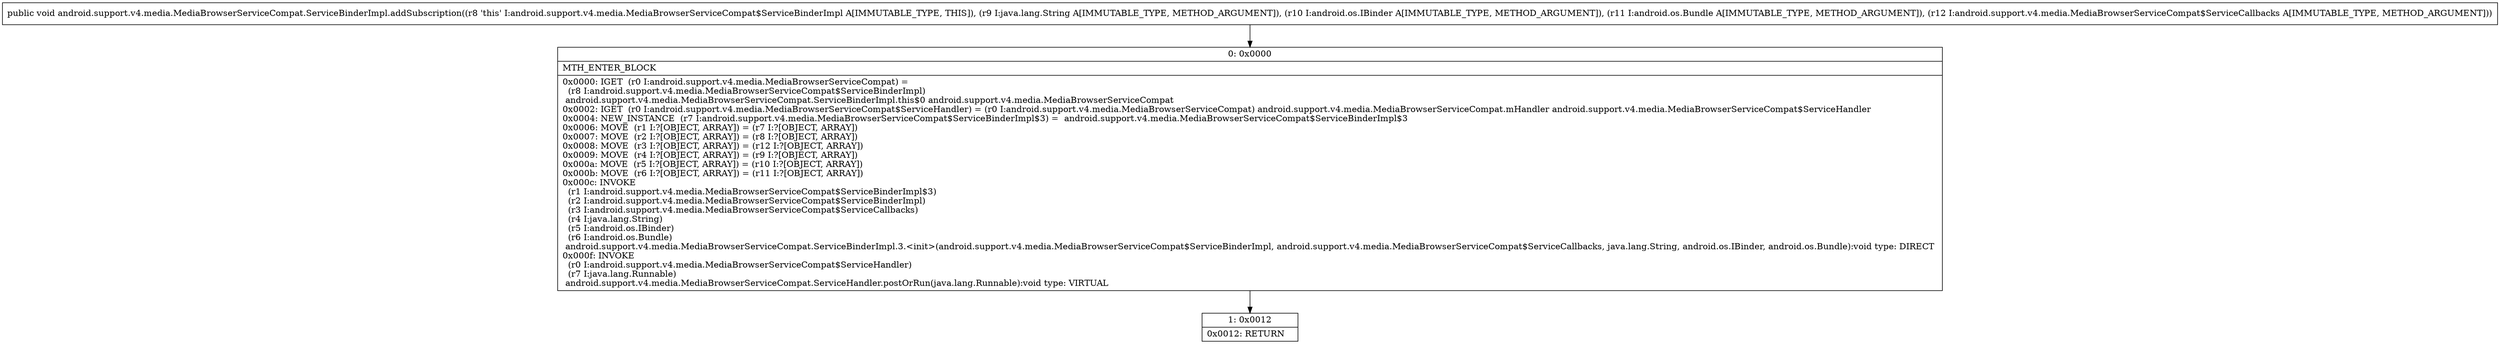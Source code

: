 digraph "CFG forandroid.support.v4.media.MediaBrowserServiceCompat.ServiceBinderImpl.addSubscription(Ljava\/lang\/String;Landroid\/os\/IBinder;Landroid\/os\/Bundle;Landroid\/support\/v4\/media\/MediaBrowserServiceCompat$ServiceCallbacks;)V" {
Node_0 [shape=record,label="{0\:\ 0x0000|MTH_ENTER_BLOCK\l|0x0000: IGET  (r0 I:android.support.v4.media.MediaBrowserServiceCompat) = \l  (r8 I:android.support.v4.media.MediaBrowserServiceCompat$ServiceBinderImpl)\l android.support.v4.media.MediaBrowserServiceCompat.ServiceBinderImpl.this$0 android.support.v4.media.MediaBrowserServiceCompat \l0x0002: IGET  (r0 I:android.support.v4.media.MediaBrowserServiceCompat$ServiceHandler) = (r0 I:android.support.v4.media.MediaBrowserServiceCompat) android.support.v4.media.MediaBrowserServiceCompat.mHandler android.support.v4.media.MediaBrowserServiceCompat$ServiceHandler \l0x0004: NEW_INSTANCE  (r7 I:android.support.v4.media.MediaBrowserServiceCompat$ServiceBinderImpl$3) =  android.support.v4.media.MediaBrowserServiceCompat$ServiceBinderImpl$3 \l0x0006: MOVE  (r1 I:?[OBJECT, ARRAY]) = (r7 I:?[OBJECT, ARRAY]) \l0x0007: MOVE  (r2 I:?[OBJECT, ARRAY]) = (r8 I:?[OBJECT, ARRAY]) \l0x0008: MOVE  (r3 I:?[OBJECT, ARRAY]) = (r12 I:?[OBJECT, ARRAY]) \l0x0009: MOVE  (r4 I:?[OBJECT, ARRAY]) = (r9 I:?[OBJECT, ARRAY]) \l0x000a: MOVE  (r5 I:?[OBJECT, ARRAY]) = (r10 I:?[OBJECT, ARRAY]) \l0x000b: MOVE  (r6 I:?[OBJECT, ARRAY]) = (r11 I:?[OBJECT, ARRAY]) \l0x000c: INVOKE  \l  (r1 I:android.support.v4.media.MediaBrowserServiceCompat$ServiceBinderImpl$3)\l  (r2 I:android.support.v4.media.MediaBrowserServiceCompat$ServiceBinderImpl)\l  (r3 I:android.support.v4.media.MediaBrowserServiceCompat$ServiceCallbacks)\l  (r4 I:java.lang.String)\l  (r5 I:android.os.IBinder)\l  (r6 I:android.os.Bundle)\l android.support.v4.media.MediaBrowserServiceCompat.ServiceBinderImpl.3.\<init\>(android.support.v4.media.MediaBrowserServiceCompat$ServiceBinderImpl, android.support.v4.media.MediaBrowserServiceCompat$ServiceCallbacks, java.lang.String, android.os.IBinder, android.os.Bundle):void type: DIRECT \l0x000f: INVOKE  \l  (r0 I:android.support.v4.media.MediaBrowserServiceCompat$ServiceHandler)\l  (r7 I:java.lang.Runnable)\l android.support.v4.media.MediaBrowserServiceCompat.ServiceHandler.postOrRun(java.lang.Runnable):void type: VIRTUAL \l}"];
Node_1 [shape=record,label="{1\:\ 0x0012|0x0012: RETURN   \l}"];
MethodNode[shape=record,label="{public void android.support.v4.media.MediaBrowserServiceCompat.ServiceBinderImpl.addSubscription((r8 'this' I:android.support.v4.media.MediaBrowserServiceCompat$ServiceBinderImpl A[IMMUTABLE_TYPE, THIS]), (r9 I:java.lang.String A[IMMUTABLE_TYPE, METHOD_ARGUMENT]), (r10 I:android.os.IBinder A[IMMUTABLE_TYPE, METHOD_ARGUMENT]), (r11 I:android.os.Bundle A[IMMUTABLE_TYPE, METHOD_ARGUMENT]), (r12 I:android.support.v4.media.MediaBrowserServiceCompat$ServiceCallbacks A[IMMUTABLE_TYPE, METHOD_ARGUMENT])) }"];
MethodNode -> Node_0;
Node_0 -> Node_1;
}

